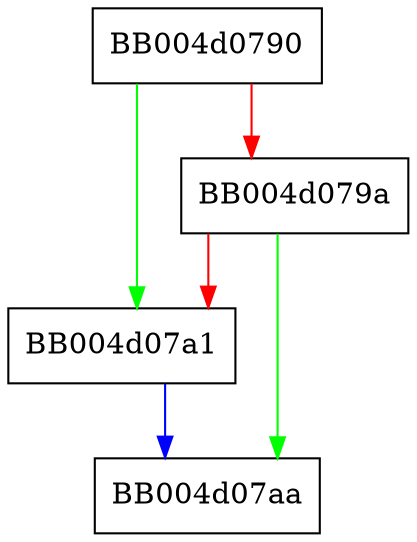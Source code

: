 digraph dtls_any_set_protocol_version {
  node [shape="box"];
  graph [splines=ortho];
  BB004d0790 -> BB004d07a1 [color="green"];
  BB004d0790 -> BB004d079a [color="red"];
  BB004d079a -> BB004d07aa [color="green"];
  BB004d079a -> BB004d07a1 [color="red"];
  BB004d07a1 -> BB004d07aa [color="blue"];
}